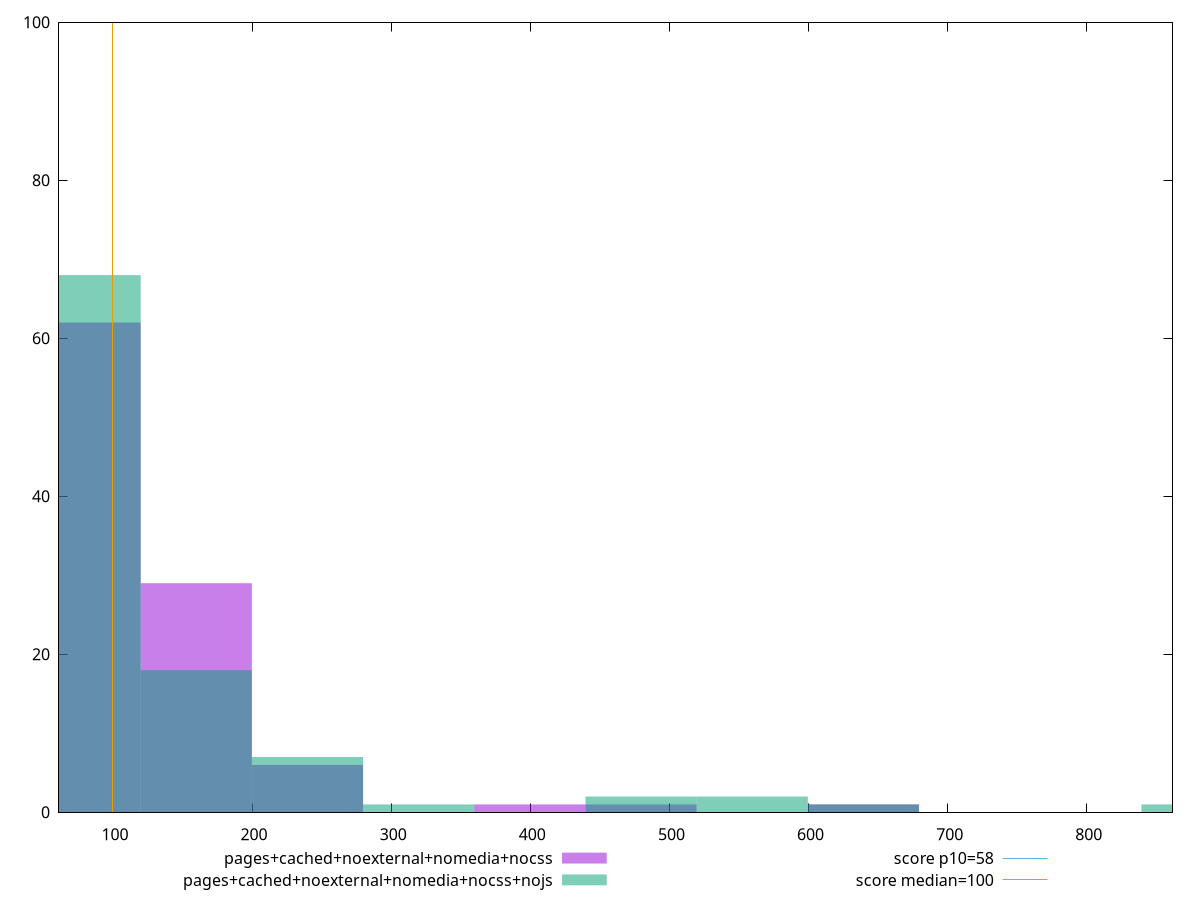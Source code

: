 reset

$pagesCachedNoexternalNomediaNocss <<EOF
79.93161229553887 62
159.86322459107774 29
239.79483688661662 6
639.452898364311 1
479.58967377323324 1
399.65806147769433 1
EOF

$pagesCachedNoexternalNomediaNocssNojs <<EOF
79.93161229553887 68
159.86322459107774 18
239.79483688661662 7
559.521286068772 2
319.7264491821555 1
479.58967377323324 2
879.2477352509276 1
639.452898364311 1
EOF

set key outside below
set boxwidth 79.93161229553887
set xrange [61.2:861.6]
set yrange [0:100]
set trange [0:100]
set style fill transparent solid 0.5 noborder

set parametric
set terminal svg size 640, 500 enhanced background rgb 'white'
set output "reprap/estimated-input-latency/comparison/histogram/4_vs_5.svg"

plot $pagesCachedNoexternalNomediaNocss title "pages+cached+noexternal+nomedia+nocss" with boxes, \
     $pagesCachedNoexternalNomediaNocssNojs title "pages+cached+noexternal+nomedia+nocss+nojs" with boxes, \
     58,t title "score p10=58", \
     100,t title "score median=100"

reset
